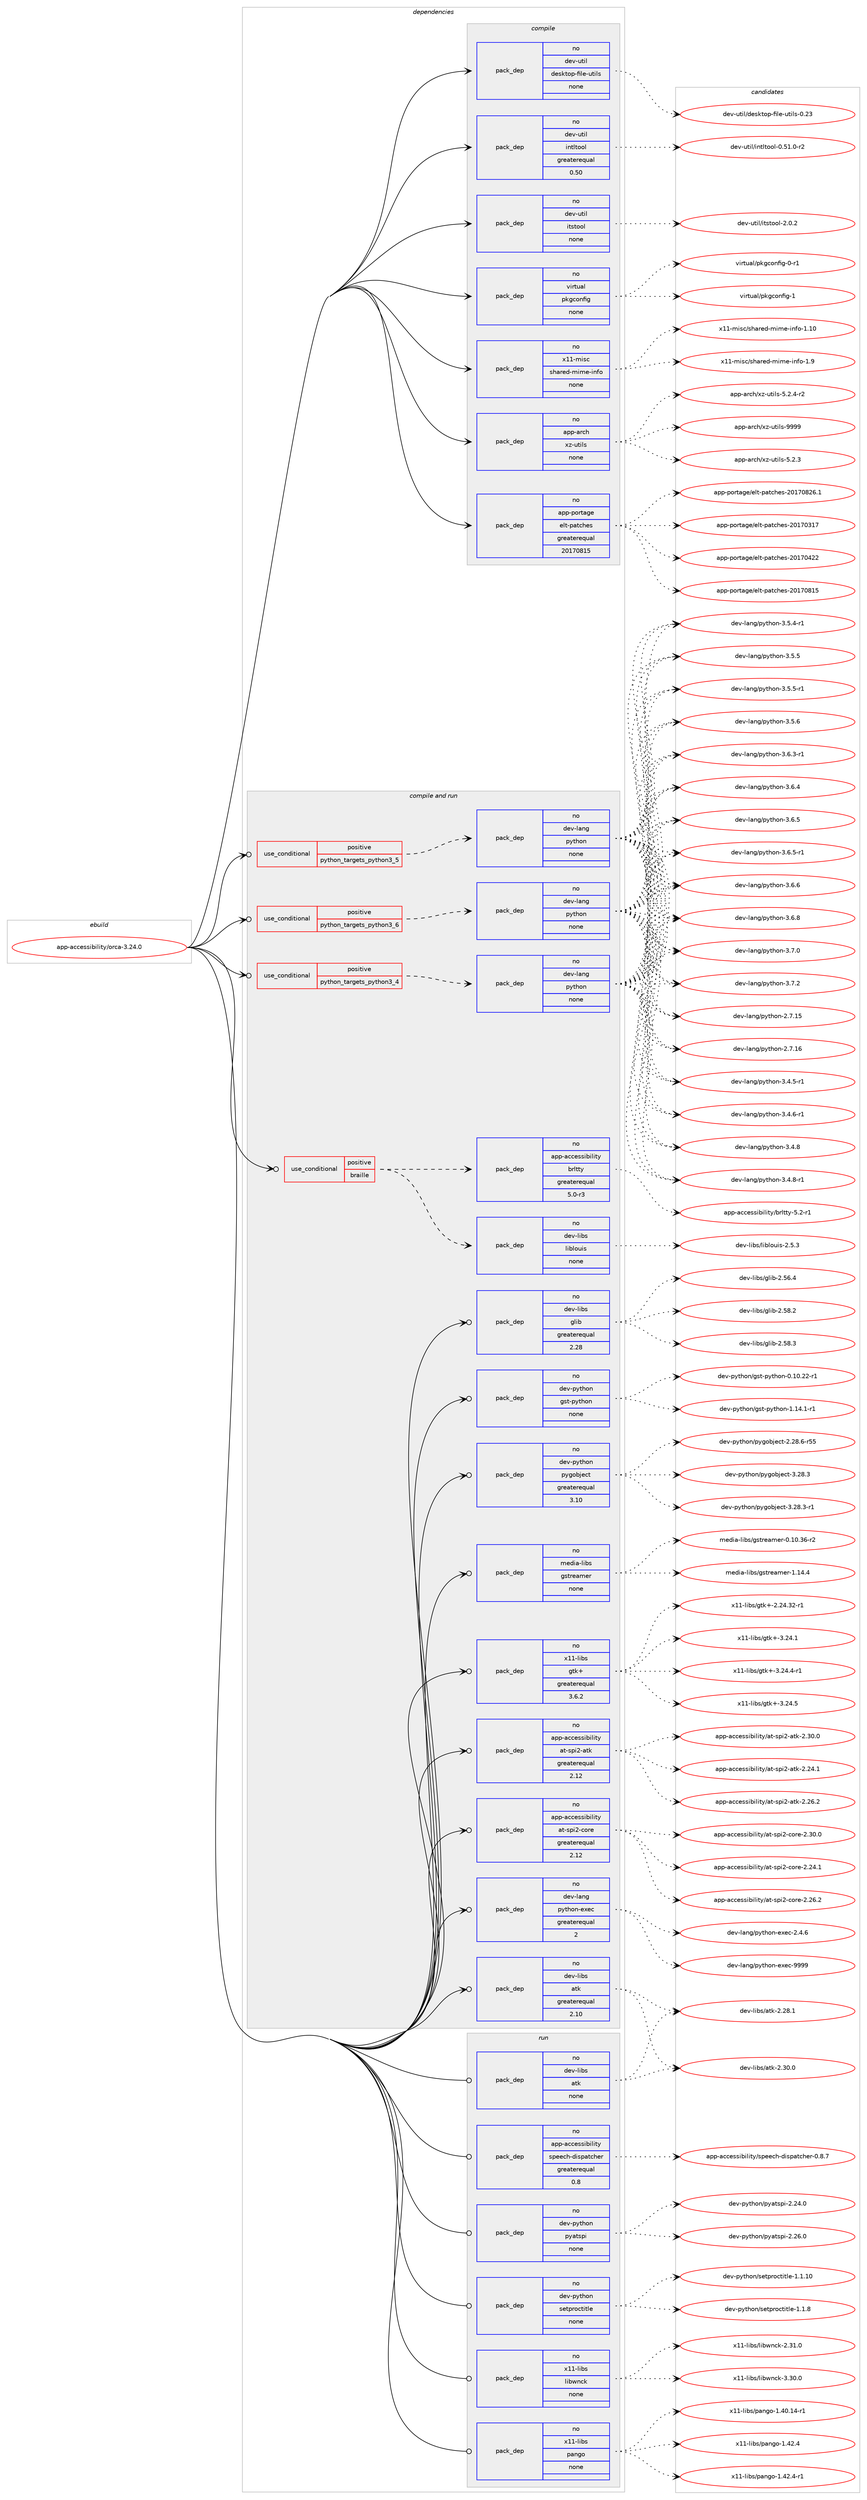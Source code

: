 digraph prolog {

# *************
# Graph options
# *************

newrank=true;
concentrate=true;
compound=true;
graph [rankdir=LR,fontname=Helvetica,fontsize=10,ranksep=1.5];#, ranksep=2.5, nodesep=0.2];
edge  [arrowhead=vee];
node  [fontname=Helvetica,fontsize=10];

# **********
# The ebuild
# **********

subgraph cluster_leftcol {
color=gray;
rank=same;
label=<<i>ebuild</i>>;
id [label="app-accessibility/orca-3.24.0", color=red, width=4, href="../app-accessibility/orca-3.24.0.svg"];
}

# ****************
# The dependencies
# ****************

subgraph cluster_midcol {
color=gray;
label=<<i>dependencies</i>>;
subgraph cluster_compile {
fillcolor="#eeeeee";
style=filled;
label=<<i>compile</i>>;
subgraph pack899166 {
dependency1263234 [label=<<TABLE BORDER="0" CELLBORDER="1" CELLSPACING="0" CELLPADDING="4" WIDTH="220"><TR><TD ROWSPAN="6" CELLPADDING="30">pack_dep</TD></TR><TR><TD WIDTH="110">no</TD></TR><TR><TD>app-arch</TD></TR><TR><TD>xz-utils</TD></TR><TR><TD>none</TD></TR><TR><TD></TD></TR></TABLE>>, shape=none, color=blue];
}
id:e -> dependency1263234:w [weight=20,style="solid",arrowhead="vee"];
subgraph pack899167 {
dependency1263235 [label=<<TABLE BORDER="0" CELLBORDER="1" CELLSPACING="0" CELLPADDING="4" WIDTH="220"><TR><TD ROWSPAN="6" CELLPADDING="30">pack_dep</TD></TR><TR><TD WIDTH="110">no</TD></TR><TR><TD>app-portage</TD></TR><TR><TD>elt-patches</TD></TR><TR><TD>greaterequal</TD></TR><TR><TD>20170815</TD></TR></TABLE>>, shape=none, color=blue];
}
id:e -> dependency1263235:w [weight=20,style="solid",arrowhead="vee"];
subgraph pack899168 {
dependency1263236 [label=<<TABLE BORDER="0" CELLBORDER="1" CELLSPACING="0" CELLPADDING="4" WIDTH="220"><TR><TD ROWSPAN="6" CELLPADDING="30">pack_dep</TD></TR><TR><TD WIDTH="110">no</TD></TR><TR><TD>dev-util</TD></TR><TR><TD>desktop-file-utils</TD></TR><TR><TD>none</TD></TR><TR><TD></TD></TR></TABLE>>, shape=none, color=blue];
}
id:e -> dependency1263236:w [weight=20,style="solid",arrowhead="vee"];
subgraph pack899169 {
dependency1263237 [label=<<TABLE BORDER="0" CELLBORDER="1" CELLSPACING="0" CELLPADDING="4" WIDTH="220"><TR><TD ROWSPAN="6" CELLPADDING="30">pack_dep</TD></TR><TR><TD WIDTH="110">no</TD></TR><TR><TD>dev-util</TD></TR><TR><TD>intltool</TD></TR><TR><TD>greaterequal</TD></TR><TR><TD>0.50</TD></TR></TABLE>>, shape=none, color=blue];
}
id:e -> dependency1263237:w [weight=20,style="solid",arrowhead="vee"];
subgraph pack899170 {
dependency1263238 [label=<<TABLE BORDER="0" CELLBORDER="1" CELLSPACING="0" CELLPADDING="4" WIDTH="220"><TR><TD ROWSPAN="6" CELLPADDING="30">pack_dep</TD></TR><TR><TD WIDTH="110">no</TD></TR><TR><TD>dev-util</TD></TR><TR><TD>itstool</TD></TR><TR><TD>none</TD></TR><TR><TD></TD></TR></TABLE>>, shape=none, color=blue];
}
id:e -> dependency1263238:w [weight=20,style="solid",arrowhead="vee"];
subgraph pack899171 {
dependency1263239 [label=<<TABLE BORDER="0" CELLBORDER="1" CELLSPACING="0" CELLPADDING="4" WIDTH="220"><TR><TD ROWSPAN="6" CELLPADDING="30">pack_dep</TD></TR><TR><TD WIDTH="110">no</TD></TR><TR><TD>virtual</TD></TR><TR><TD>pkgconfig</TD></TR><TR><TD>none</TD></TR><TR><TD></TD></TR></TABLE>>, shape=none, color=blue];
}
id:e -> dependency1263239:w [weight=20,style="solid",arrowhead="vee"];
subgraph pack899172 {
dependency1263240 [label=<<TABLE BORDER="0" CELLBORDER="1" CELLSPACING="0" CELLPADDING="4" WIDTH="220"><TR><TD ROWSPAN="6" CELLPADDING="30">pack_dep</TD></TR><TR><TD WIDTH="110">no</TD></TR><TR><TD>x11-misc</TD></TR><TR><TD>shared-mime-info</TD></TR><TR><TD>none</TD></TR><TR><TD></TD></TR></TABLE>>, shape=none, color=blue];
}
id:e -> dependency1263240:w [weight=20,style="solid",arrowhead="vee"];
}
subgraph cluster_compileandrun {
fillcolor="#eeeeee";
style=filled;
label=<<i>compile and run</i>>;
subgraph cond344505 {
dependency1263241 [label=<<TABLE BORDER="0" CELLBORDER="1" CELLSPACING="0" CELLPADDING="4"><TR><TD ROWSPAN="3" CELLPADDING="10">use_conditional</TD></TR><TR><TD>positive</TD></TR><TR><TD>braille</TD></TR></TABLE>>, shape=none, color=red];
subgraph pack899173 {
dependency1263242 [label=<<TABLE BORDER="0" CELLBORDER="1" CELLSPACING="0" CELLPADDING="4" WIDTH="220"><TR><TD ROWSPAN="6" CELLPADDING="30">pack_dep</TD></TR><TR><TD WIDTH="110">no</TD></TR><TR><TD>app-accessibility</TD></TR><TR><TD>brltty</TD></TR><TR><TD>greaterequal</TD></TR><TR><TD>5.0-r3</TD></TR></TABLE>>, shape=none, color=blue];
}
dependency1263241:e -> dependency1263242:w [weight=20,style="dashed",arrowhead="vee"];
subgraph pack899174 {
dependency1263243 [label=<<TABLE BORDER="0" CELLBORDER="1" CELLSPACING="0" CELLPADDING="4" WIDTH="220"><TR><TD ROWSPAN="6" CELLPADDING="30">pack_dep</TD></TR><TR><TD WIDTH="110">no</TD></TR><TR><TD>dev-libs</TD></TR><TR><TD>liblouis</TD></TR><TR><TD>none</TD></TR><TR><TD></TD></TR></TABLE>>, shape=none, color=blue];
}
dependency1263241:e -> dependency1263243:w [weight=20,style="dashed",arrowhead="vee"];
}
id:e -> dependency1263241:w [weight=20,style="solid",arrowhead="odotvee"];
subgraph cond344506 {
dependency1263244 [label=<<TABLE BORDER="0" CELLBORDER="1" CELLSPACING="0" CELLPADDING="4"><TR><TD ROWSPAN="3" CELLPADDING="10">use_conditional</TD></TR><TR><TD>positive</TD></TR><TR><TD>python_targets_python3_4</TD></TR></TABLE>>, shape=none, color=red];
subgraph pack899175 {
dependency1263245 [label=<<TABLE BORDER="0" CELLBORDER="1" CELLSPACING="0" CELLPADDING="4" WIDTH="220"><TR><TD ROWSPAN="6" CELLPADDING="30">pack_dep</TD></TR><TR><TD WIDTH="110">no</TD></TR><TR><TD>dev-lang</TD></TR><TR><TD>python</TD></TR><TR><TD>none</TD></TR><TR><TD></TD></TR></TABLE>>, shape=none, color=blue];
}
dependency1263244:e -> dependency1263245:w [weight=20,style="dashed",arrowhead="vee"];
}
id:e -> dependency1263244:w [weight=20,style="solid",arrowhead="odotvee"];
subgraph cond344507 {
dependency1263246 [label=<<TABLE BORDER="0" CELLBORDER="1" CELLSPACING="0" CELLPADDING="4"><TR><TD ROWSPAN="3" CELLPADDING="10">use_conditional</TD></TR><TR><TD>positive</TD></TR><TR><TD>python_targets_python3_5</TD></TR></TABLE>>, shape=none, color=red];
subgraph pack899176 {
dependency1263247 [label=<<TABLE BORDER="0" CELLBORDER="1" CELLSPACING="0" CELLPADDING="4" WIDTH="220"><TR><TD ROWSPAN="6" CELLPADDING="30">pack_dep</TD></TR><TR><TD WIDTH="110">no</TD></TR><TR><TD>dev-lang</TD></TR><TR><TD>python</TD></TR><TR><TD>none</TD></TR><TR><TD></TD></TR></TABLE>>, shape=none, color=blue];
}
dependency1263246:e -> dependency1263247:w [weight=20,style="dashed",arrowhead="vee"];
}
id:e -> dependency1263246:w [weight=20,style="solid",arrowhead="odotvee"];
subgraph cond344508 {
dependency1263248 [label=<<TABLE BORDER="0" CELLBORDER="1" CELLSPACING="0" CELLPADDING="4"><TR><TD ROWSPAN="3" CELLPADDING="10">use_conditional</TD></TR><TR><TD>positive</TD></TR><TR><TD>python_targets_python3_6</TD></TR></TABLE>>, shape=none, color=red];
subgraph pack899177 {
dependency1263249 [label=<<TABLE BORDER="0" CELLBORDER="1" CELLSPACING="0" CELLPADDING="4" WIDTH="220"><TR><TD ROWSPAN="6" CELLPADDING="30">pack_dep</TD></TR><TR><TD WIDTH="110">no</TD></TR><TR><TD>dev-lang</TD></TR><TR><TD>python</TD></TR><TR><TD>none</TD></TR><TR><TD></TD></TR></TABLE>>, shape=none, color=blue];
}
dependency1263248:e -> dependency1263249:w [weight=20,style="dashed",arrowhead="vee"];
}
id:e -> dependency1263248:w [weight=20,style="solid",arrowhead="odotvee"];
subgraph pack899178 {
dependency1263250 [label=<<TABLE BORDER="0" CELLBORDER="1" CELLSPACING="0" CELLPADDING="4" WIDTH="220"><TR><TD ROWSPAN="6" CELLPADDING="30">pack_dep</TD></TR><TR><TD WIDTH="110">no</TD></TR><TR><TD>app-accessibility</TD></TR><TR><TD>at-spi2-atk</TD></TR><TR><TD>greaterequal</TD></TR><TR><TD>2.12</TD></TR></TABLE>>, shape=none, color=blue];
}
id:e -> dependency1263250:w [weight=20,style="solid",arrowhead="odotvee"];
subgraph pack899179 {
dependency1263251 [label=<<TABLE BORDER="0" CELLBORDER="1" CELLSPACING="0" CELLPADDING="4" WIDTH="220"><TR><TD ROWSPAN="6" CELLPADDING="30">pack_dep</TD></TR><TR><TD WIDTH="110">no</TD></TR><TR><TD>app-accessibility</TD></TR><TR><TD>at-spi2-core</TD></TR><TR><TD>greaterequal</TD></TR><TR><TD>2.12</TD></TR></TABLE>>, shape=none, color=blue];
}
id:e -> dependency1263251:w [weight=20,style="solid",arrowhead="odotvee"];
subgraph pack899180 {
dependency1263252 [label=<<TABLE BORDER="0" CELLBORDER="1" CELLSPACING="0" CELLPADDING="4" WIDTH="220"><TR><TD ROWSPAN="6" CELLPADDING="30">pack_dep</TD></TR><TR><TD WIDTH="110">no</TD></TR><TR><TD>dev-lang</TD></TR><TR><TD>python-exec</TD></TR><TR><TD>greaterequal</TD></TR><TR><TD>2</TD></TR></TABLE>>, shape=none, color=blue];
}
id:e -> dependency1263252:w [weight=20,style="solid",arrowhead="odotvee"];
subgraph pack899181 {
dependency1263253 [label=<<TABLE BORDER="0" CELLBORDER="1" CELLSPACING="0" CELLPADDING="4" WIDTH="220"><TR><TD ROWSPAN="6" CELLPADDING="30">pack_dep</TD></TR><TR><TD WIDTH="110">no</TD></TR><TR><TD>dev-libs</TD></TR><TR><TD>atk</TD></TR><TR><TD>greaterequal</TD></TR><TR><TD>2.10</TD></TR></TABLE>>, shape=none, color=blue];
}
id:e -> dependency1263253:w [weight=20,style="solid",arrowhead="odotvee"];
subgraph pack899182 {
dependency1263254 [label=<<TABLE BORDER="0" CELLBORDER="1" CELLSPACING="0" CELLPADDING="4" WIDTH="220"><TR><TD ROWSPAN="6" CELLPADDING="30">pack_dep</TD></TR><TR><TD WIDTH="110">no</TD></TR><TR><TD>dev-libs</TD></TR><TR><TD>glib</TD></TR><TR><TD>greaterequal</TD></TR><TR><TD>2.28</TD></TR></TABLE>>, shape=none, color=blue];
}
id:e -> dependency1263254:w [weight=20,style="solid",arrowhead="odotvee"];
subgraph pack899183 {
dependency1263255 [label=<<TABLE BORDER="0" CELLBORDER="1" CELLSPACING="0" CELLPADDING="4" WIDTH="220"><TR><TD ROWSPAN="6" CELLPADDING="30">pack_dep</TD></TR><TR><TD WIDTH="110">no</TD></TR><TR><TD>dev-python</TD></TR><TR><TD>gst-python</TD></TR><TR><TD>none</TD></TR><TR><TD></TD></TR></TABLE>>, shape=none, color=blue];
}
id:e -> dependency1263255:w [weight=20,style="solid",arrowhead="odotvee"];
subgraph pack899184 {
dependency1263256 [label=<<TABLE BORDER="0" CELLBORDER="1" CELLSPACING="0" CELLPADDING="4" WIDTH="220"><TR><TD ROWSPAN="6" CELLPADDING="30">pack_dep</TD></TR><TR><TD WIDTH="110">no</TD></TR><TR><TD>dev-python</TD></TR><TR><TD>pygobject</TD></TR><TR><TD>greaterequal</TD></TR><TR><TD>3.10</TD></TR></TABLE>>, shape=none, color=blue];
}
id:e -> dependency1263256:w [weight=20,style="solid",arrowhead="odotvee"];
subgraph pack899185 {
dependency1263257 [label=<<TABLE BORDER="0" CELLBORDER="1" CELLSPACING="0" CELLPADDING="4" WIDTH="220"><TR><TD ROWSPAN="6" CELLPADDING="30">pack_dep</TD></TR><TR><TD WIDTH="110">no</TD></TR><TR><TD>media-libs</TD></TR><TR><TD>gstreamer</TD></TR><TR><TD>none</TD></TR><TR><TD></TD></TR></TABLE>>, shape=none, color=blue];
}
id:e -> dependency1263257:w [weight=20,style="solid",arrowhead="odotvee"];
subgraph pack899186 {
dependency1263258 [label=<<TABLE BORDER="0" CELLBORDER="1" CELLSPACING="0" CELLPADDING="4" WIDTH="220"><TR><TD ROWSPAN="6" CELLPADDING="30">pack_dep</TD></TR><TR><TD WIDTH="110">no</TD></TR><TR><TD>x11-libs</TD></TR><TR><TD>gtk+</TD></TR><TR><TD>greaterequal</TD></TR><TR><TD>3.6.2</TD></TR></TABLE>>, shape=none, color=blue];
}
id:e -> dependency1263258:w [weight=20,style="solid",arrowhead="odotvee"];
}
subgraph cluster_run {
fillcolor="#eeeeee";
style=filled;
label=<<i>run</i>>;
subgraph pack899187 {
dependency1263259 [label=<<TABLE BORDER="0" CELLBORDER="1" CELLSPACING="0" CELLPADDING="4" WIDTH="220"><TR><TD ROWSPAN="6" CELLPADDING="30">pack_dep</TD></TR><TR><TD WIDTH="110">no</TD></TR><TR><TD>app-accessibility</TD></TR><TR><TD>speech-dispatcher</TD></TR><TR><TD>greaterequal</TD></TR><TR><TD>0.8</TD></TR></TABLE>>, shape=none, color=blue];
}
id:e -> dependency1263259:w [weight=20,style="solid",arrowhead="odot"];
subgraph pack899188 {
dependency1263260 [label=<<TABLE BORDER="0" CELLBORDER="1" CELLSPACING="0" CELLPADDING="4" WIDTH="220"><TR><TD ROWSPAN="6" CELLPADDING="30">pack_dep</TD></TR><TR><TD WIDTH="110">no</TD></TR><TR><TD>dev-libs</TD></TR><TR><TD>atk</TD></TR><TR><TD>none</TD></TR><TR><TD></TD></TR></TABLE>>, shape=none, color=blue];
}
id:e -> dependency1263260:w [weight=20,style="solid",arrowhead="odot"];
subgraph pack899189 {
dependency1263261 [label=<<TABLE BORDER="0" CELLBORDER="1" CELLSPACING="0" CELLPADDING="4" WIDTH="220"><TR><TD ROWSPAN="6" CELLPADDING="30">pack_dep</TD></TR><TR><TD WIDTH="110">no</TD></TR><TR><TD>dev-python</TD></TR><TR><TD>pyatspi</TD></TR><TR><TD>none</TD></TR><TR><TD></TD></TR></TABLE>>, shape=none, color=blue];
}
id:e -> dependency1263261:w [weight=20,style="solid",arrowhead="odot"];
subgraph pack899190 {
dependency1263262 [label=<<TABLE BORDER="0" CELLBORDER="1" CELLSPACING="0" CELLPADDING="4" WIDTH="220"><TR><TD ROWSPAN="6" CELLPADDING="30">pack_dep</TD></TR><TR><TD WIDTH="110">no</TD></TR><TR><TD>dev-python</TD></TR><TR><TD>setproctitle</TD></TR><TR><TD>none</TD></TR><TR><TD></TD></TR></TABLE>>, shape=none, color=blue];
}
id:e -> dependency1263262:w [weight=20,style="solid",arrowhead="odot"];
subgraph pack899191 {
dependency1263263 [label=<<TABLE BORDER="0" CELLBORDER="1" CELLSPACING="0" CELLPADDING="4" WIDTH="220"><TR><TD ROWSPAN="6" CELLPADDING="30">pack_dep</TD></TR><TR><TD WIDTH="110">no</TD></TR><TR><TD>x11-libs</TD></TR><TR><TD>libwnck</TD></TR><TR><TD>none</TD></TR><TR><TD></TD></TR></TABLE>>, shape=none, color=blue];
}
id:e -> dependency1263263:w [weight=20,style="solid",arrowhead="odot"];
subgraph pack899192 {
dependency1263264 [label=<<TABLE BORDER="0" CELLBORDER="1" CELLSPACING="0" CELLPADDING="4" WIDTH="220"><TR><TD ROWSPAN="6" CELLPADDING="30">pack_dep</TD></TR><TR><TD WIDTH="110">no</TD></TR><TR><TD>x11-libs</TD></TR><TR><TD>pango</TD></TR><TR><TD>none</TD></TR><TR><TD></TD></TR></TABLE>>, shape=none, color=blue];
}
id:e -> dependency1263264:w [weight=20,style="solid",arrowhead="odot"];
}
}

# **************
# The candidates
# **************

subgraph cluster_choices {
rank=same;
color=gray;
label=<<i>candidates</i>>;

subgraph choice899166 {
color=black;
nodesep=1;
choice971121124597114991044712012245117116105108115455346504651 [label="app-arch/xz-utils-5.2.3", color=red, width=4,href="../app-arch/xz-utils-5.2.3.svg"];
choice9711211245971149910447120122451171161051081154553465046524511450 [label="app-arch/xz-utils-5.2.4-r2", color=red, width=4,href="../app-arch/xz-utils-5.2.4-r2.svg"];
choice9711211245971149910447120122451171161051081154557575757 [label="app-arch/xz-utils-9999", color=red, width=4,href="../app-arch/xz-utils-9999.svg"];
dependency1263234:e -> choice971121124597114991044712012245117116105108115455346504651:w [style=dotted,weight="100"];
dependency1263234:e -> choice9711211245971149910447120122451171161051081154553465046524511450:w [style=dotted,weight="100"];
dependency1263234:e -> choice9711211245971149910447120122451171161051081154557575757:w [style=dotted,weight="100"];
}
subgraph choice899167 {
color=black;
nodesep=1;
choice97112112451121111141169710310147101108116451129711699104101115455048495548514955 [label="app-portage/elt-patches-20170317", color=red, width=4,href="../app-portage/elt-patches-20170317.svg"];
choice97112112451121111141169710310147101108116451129711699104101115455048495548525050 [label="app-portage/elt-patches-20170422", color=red, width=4,href="../app-portage/elt-patches-20170422.svg"];
choice97112112451121111141169710310147101108116451129711699104101115455048495548564953 [label="app-portage/elt-patches-20170815", color=red, width=4,href="../app-portage/elt-patches-20170815.svg"];
choice971121124511211111411697103101471011081164511297116991041011154550484955485650544649 [label="app-portage/elt-patches-20170826.1", color=red, width=4,href="../app-portage/elt-patches-20170826.1.svg"];
dependency1263235:e -> choice97112112451121111141169710310147101108116451129711699104101115455048495548514955:w [style=dotted,weight="100"];
dependency1263235:e -> choice97112112451121111141169710310147101108116451129711699104101115455048495548525050:w [style=dotted,weight="100"];
dependency1263235:e -> choice97112112451121111141169710310147101108116451129711699104101115455048495548564953:w [style=dotted,weight="100"];
dependency1263235:e -> choice971121124511211111411697103101471011081164511297116991041011154550484955485650544649:w [style=dotted,weight="100"];
}
subgraph choice899168 {
color=black;
nodesep=1;
choice100101118451171161051084710010111510711611111245102105108101451171161051081154548465051 [label="dev-util/desktop-file-utils-0.23", color=red, width=4,href="../dev-util/desktop-file-utils-0.23.svg"];
dependency1263236:e -> choice100101118451171161051084710010111510711611111245102105108101451171161051081154548465051:w [style=dotted,weight="100"];
}
subgraph choice899169 {
color=black;
nodesep=1;
choice1001011184511711610510847105110116108116111111108454846534946484511450 [label="dev-util/intltool-0.51.0-r2", color=red, width=4,href="../dev-util/intltool-0.51.0-r2.svg"];
dependency1263237:e -> choice1001011184511711610510847105110116108116111111108454846534946484511450:w [style=dotted,weight="100"];
}
subgraph choice899170 {
color=black;
nodesep=1;
choice1001011184511711610510847105116115116111111108455046484650 [label="dev-util/itstool-2.0.2", color=red, width=4,href="../dev-util/itstool-2.0.2.svg"];
dependency1263238:e -> choice1001011184511711610510847105116115116111111108455046484650:w [style=dotted,weight="100"];
}
subgraph choice899171 {
color=black;
nodesep=1;
choice11810511411611797108471121071039911111010210510345484511449 [label="virtual/pkgconfig-0-r1", color=red, width=4,href="../virtual/pkgconfig-0-r1.svg"];
choice1181051141161179710847112107103991111101021051034549 [label="virtual/pkgconfig-1", color=red, width=4,href="../virtual/pkgconfig-1.svg"];
dependency1263239:e -> choice11810511411611797108471121071039911111010210510345484511449:w [style=dotted,weight="100"];
dependency1263239:e -> choice1181051141161179710847112107103991111101021051034549:w [style=dotted,weight="100"];
}
subgraph choice899172 {
color=black;
nodesep=1;
choice12049494510910511599471151049711410110045109105109101451051101021114549464948 [label="x11-misc/shared-mime-info-1.10", color=red, width=4,href="../x11-misc/shared-mime-info-1.10.svg"];
choice120494945109105115994711510497114101100451091051091014510511010211145494657 [label="x11-misc/shared-mime-info-1.9", color=red, width=4,href="../x11-misc/shared-mime-info-1.9.svg"];
dependency1263240:e -> choice12049494510910511599471151049711410110045109105109101451051101021114549464948:w [style=dotted,weight="100"];
dependency1263240:e -> choice120494945109105115994711510497114101100451091051091014510511010211145494657:w [style=dotted,weight="100"];
}
subgraph choice899173 {
color=black;
nodesep=1;
choice9711211245979999101115115105981051081051161214798114108116116121455346504511449 [label="app-accessibility/brltty-5.2-r1", color=red, width=4,href="../app-accessibility/brltty-5.2-r1.svg"];
dependency1263242:e -> choice9711211245979999101115115105981051081051161214798114108116116121455346504511449:w [style=dotted,weight="100"];
}
subgraph choice899174 {
color=black;
nodesep=1;
choice10010111845108105981154710810598108111117105115455046534651 [label="dev-libs/liblouis-2.5.3", color=red, width=4,href="../dev-libs/liblouis-2.5.3.svg"];
dependency1263243:e -> choice10010111845108105981154710810598108111117105115455046534651:w [style=dotted,weight="100"];
}
subgraph choice899175 {
color=black;
nodesep=1;
choice10010111845108971101034711212111610411111045504655464953 [label="dev-lang/python-2.7.15", color=red, width=4,href="../dev-lang/python-2.7.15.svg"];
choice10010111845108971101034711212111610411111045504655464954 [label="dev-lang/python-2.7.16", color=red, width=4,href="../dev-lang/python-2.7.16.svg"];
choice1001011184510897110103471121211161041111104551465246534511449 [label="dev-lang/python-3.4.5-r1", color=red, width=4,href="../dev-lang/python-3.4.5-r1.svg"];
choice1001011184510897110103471121211161041111104551465246544511449 [label="dev-lang/python-3.4.6-r1", color=red, width=4,href="../dev-lang/python-3.4.6-r1.svg"];
choice100101118451089711010347112121116104111110455146524656 [label="dev-lang/python-3.4.8", color=red, width=4,href="../dev-lang/python-3.4.8.svg"];
choice1001011184510897110103471121211161041111104551465246564511449 [label="dev-lang/python-3.4.8-r1", color=red, width=4,href="../dev-lang/python-3.4.8-r1.svg"];
choice1001011184510897110103471121211161041111104551465346524511449 [label="dev-lang/python-3.5.4-r1", color=red, width=4,href="../dev-lang/python-3.5.4-r1.svg"];
choice100101118451089711010347112121116104111110455146534653 [label="dev-lang/python-3.5.5", color=red, width=4,href="../dev-lang/python-3.5.5.svg"];
choice1001011184510897110103471121211161041111104551465346534511449 [label="dev-lang/python-3.5.5-r1", color=red, width=4,href="../dev-lang/python-3.5.5-r1.svg"];
choice100101118451089711010347112121116104111110455146534654 [label="dev-lang/python-3.5.6", color=red, width=4,href="../dev-lang/python-3.5.6.svg"];
choice1001011184510897110103471121211161041111104551465446514511449 [label="dev-lang/python-3.6.3-r1", color=red, width=4,href="../dev-lang/python-3.6.3-r1.svg"];
choice100101118451089711010347112121116104111110455146544652 [label="dev-lang/python-3.6.4", color=red, width=4,href="../dev-lang/python-3.6.4.svg"];
choice100101118451089711010347112121116104111110455146544653 [label="dev-lang/python-3.6.5", color=red, width=4,href="../dev-lang/python-3.6.5.svg"];
choice1001011184510897110103471121211161041111104551465446534511449 [label="dev-lang/python-3.6.5-r1", color=red, width=4,href="../dev-lang/python-3.6.5-r1.svg"];
choice100101118451089711010347112121116104111110455146544654 [label="dev-lang/python-3.6.6", color=red, width=4,href="../dev-lang/python-3.6.6.svg"];
choice100101118451089711010347112121116104111110455146544656 [label="dev-lang/python-3.6.8", color=red, width=4,href="../dev-lang/python-3.6.8.svg"];
choice100101118451089711010347112121116104111110455146554648 [label="dev-lang/python-3.7.0", color=red, width=4,href="../dev-lang/python-3.7.0.svg"];
choice100101118451089711010347112121116104111110455146554650 [label="dev-lang/python-3.7.2", color=red, width=4,href="../dev-lang/python-3.7.2.svg"];
dependency1263245:e -> choice10010111845108971101034711212111610411111045504655464953:w [style=dotted,weight="100"];
dependency1263245:e -> choice10010111845108971101034711212111610411111045504655464954:w [style=dotted,weight="100"];
dependency1263245:e -> choice1001011184510897110103471121211161041111104551465246534511449:w [style=dotted,weight="100"];
dependency1263245:e -> choice1001011184510897110103471121211161041111104551465246544511449:w [style=dotted,weight="100"];
dependency1263245:e -> choice100101118451089711010347112121116104111110455146524656:w [style=dotted,weight="100"];
dependency1263245:e -> choice1001011184510897110103471121211161041111104551465246564511449:w [style=dotted,weight="100"];
dependency1263245:e -> choice1001011184510897110103471121211161041111104551465346524511449:w [style=dotted,weight="100"];
dependency1263245:e -> choice100101118451089711010347112121116104111110455146534653:w [style=dotted,weight="100"];
dependency1263245:e -> choice1001011184510897110103471121211161041111104551465346534511449:w [style=dotted,weight="100"];
dependency1263245:e -> choice100101118451089711010347112121116104111110455146534654:w [style=dotted,weight="100"];
dependency1263245:e -> choice1001011184510897110103471121211161041111104551465446514511449:w [style=dotted,weight="100"];
dependency1263245:e -> choice100101118451089711010347112121116104111110455146544652:w [style=dotted,weight="100"];
dependency1263245:e -> choice100101118451089711010347112121116104111110455146544653:w [style=dotted,weight="100"];
dependency1263245:e -> choice1001011184510897110103471121211161041111104551465446534511449:w [style=dotted,weight="100"];
dependency1263245:e -> choice100101118451089711010347112121116104111110455146544654:w [style=dotted,weight="100"];
dependency1263245:e -> choice100101118451089711010347112121116104111110455146544656:w [style=dotted,weight="100"];
dependency1263245:e -> choice100101118451089711010347112121116104111110455146554648:w [style=dotted,weight="100"];
dependency1263245:e -> choice100101118451089711010347112121116104111110455146554650:w [style=dotted,weight="100"];
}
subgraph choice899176 {
color=black;
nodesep=1;
choice10010111845108971101034711212111610411111045504655464953 [label="dev-lang/python-2.7.15", color=red, width=4,href="../dev-lang/python-2.7.15.svg"];
choice10010111845108971101034711212111610411111045504655464954 [label="dev-lang/python-2.7.16", color=red, width=4,href="../dev-lang/python-2.7.16.svg"];
choice1001011184510897110103471121211161041111104551465246534511449 [label="dev-lang/python-3.4.5-r1", color=red, width=4,href="../dev-lang/python-3.4.5-r1.svg"];
choice1001011184510897110103471121211161041111104551465246544511449 [label="dev-lang/python-3.4.6-r1", color=red, width=4,href="../dev-lang/python-3.4.6-r1.svg"];
choice100101118451089711010347112121116104111110455146524656 [label="dev-lang/python-3.4.8", color=red, width=4,href="../dev-lang/python-3.4.8.svg"];
choice1001011184510897110103471121211161041111104551465246564511449 [label="dev-lang/python-3.4.8-r1", color=red, width=4,href="../dev-lang/python-3.4.8-r1.svg"];
choice1001011184510897110103471121211161041111104551465346524511449 [label="dev-lang/python-3.5.4-r1", color=red, width=4,href="../dev-lang/python-3.5.4-r1.svg"];
choice100101118451089711010347112121116104111110455146534653 [label="dev-lang/python-3.5.5", color=red, width=4,href="../dev-lang/python-3.5.5.svg"];
choice1001011184510897110103471121211161041111104551465346534511449 [label="dev-lang/python-3.5.5-r1", color=red, width=4,href="../dev-lang/python-3.5.5-r1.svg"];
choice100101118451089711010347112121116104111110455146534654 [label="dev-lang/python-3.5.6", color=red, width=4,href="../dev-lang/python-3.5.6.svg"];
choice1001011184510897110103471121211161041111104551465446514511449 [label="dev-lang/python-3.6.3-r1", color=red, width=4,href="../dev-lang/python-3.6.3-r1.svg"];
choice100101118451089711010347112121116104111110455146544652 [label="dev-lang/python-3.6.4", color=red, width=4,href="../dev-lang/python-3.6.4.svg"];
choice100101118451089711010347112121116104111110455146544653 [label="dev-lang/python-3.6.5", color=red, width=4,href="../dev-lang/python-3.6.5.svg"];
choice1001011184510897110103471121211161041111104551465446534511449 [label="dev-lang/python-3.6.5-r1", color=red, width=4,href="../dev-lang/python-3.6.5-r1.svg"];
choice100101118451089711010347112121116104111110455146544654 [label="dev-lang/python-3.6.6", color=red, width=4,href="../dev-lang/python-3.6.6.svg"];
choice100101118451089711010347112121116104111110455146544656 [label="dev-lang/python-3.6.8", color=red, width=4,href="../dev-lang/python-3.6.8.svg"];
choice100101118451089711010347112121116104111110455146554648 [label="dev-lang/python-3.7.0", color=red, width=4,href="../dev-lang/python-3.7.0.svg"];
choice100101118451089711010347112121116104111110455146554650 [label="dev-lang/python-3.7.2", color=red, width=4,href="../dev-lang/python-3.7.2.svg"];
dependency1263247:e -> choice10010111845108971101034711212111610411111045504655464953:w [style=dotted,weight="100"];
dependency1263247:e -> choice10010111845108971101034711212111610411111045504655464954:w [style=dotted,weight="100"];
dependency1263247:e -> choice1001011184510897110103471121211161041111104551465246534511449:w [style=dotted,weight="100"];
dependency1263247:e -> choice1001011184510897110103471121211161041111104551465246544511449:w [style=dotted,weight="100"];
dependency1263247:e -> choice100101118451089711010347112121116104111110455146524656:w [style=dotted,weight="100"];
dependency1263247:e -> choice1001011184510897110103471121211161041111104551465246564511449:w [style=dotted,weight="100"];
dependency1263247:e -> choice1001011184510897110103471121211161041111104551465346524511449:w [style=dotted,weight="100"];
dependency1263247:e -> choice100101118451089711010347112121116104111110455146534653:w [style=dotted,weight="100"];
dependency1263247:e -> choice1001011184510897110103471121211161041111104551465346534511449:w [style=dotted,weight="100"];
dependency1263247:e -> choice100101118451089711010347112121116104111110455146534654:w [style=dotted,weight="100"];
dependency1263247:e -> choice1001011184510897110103471121211161041111104551465446514511449:w [style=dotted,weight="100"];
dependency1263247:e -> choice100101118451089711010347112121116104111110455146544652:w [style=dotted,weight="100"];
dependency1263247:e -> choice100101118451089711010347112121116104111110455146544653:w [style=dotted,weight="100"];
dependency1263247:e -> choice1001011184510897110103471121211161041111104551465446534511449:w [style=dotted,weight="100"];
dependency1263247:e -> choice100101118451089711010347112121116104111110455146544654:w [style=dotted,weight="100"];
dependency1263247:e -> choice100101118451089711010347112121116104111110455146544656:w [style=dotted,weight="100"];
dependency1263247:e -> choice100101118451089711010347112121116104111110455146554648:w [style=dotted,weight="100"];
dependency1263247:e -> choice100101118451089711010347112121116104111110455146554650:w [style=dotted,weight="100"];
}
subgraph choice899177 {
color=black;
nodesep=1;
choice10010111845108971101034711212111610411111045504655464953 [label="dev-lang/python-2.7.15", color=red, width=4,href="../dev-lang/python-2.7.15.svg"];
choice10010111845108971101034711212111610411111045504655464954 [label="dev-lang/python-2.7.16", color=red, width=4,href="../dev-lang/python-2.7.16.svg"];
choice1001011184510897110103471121211161041111104551465246534511449 [label="dev-lang/python-3.4.5-r1", color=red, width=4,href="../dev-lang/python-3.4.5-r1.svg"];
choice1001011184510897110103471121211161041111104551465246544511449 [label="dev-lang/python-3.4.6-r1", color=red, width=4,href="../dev-lang/python-3.4.6-r1.svg"];
choice100101118451089711010347112121116104111110455146524656 [label="dev-lang/python-3.4.8", color=red, width=4,href="../dev-lang/python-3.4.8.svg"];
choice1001011184510897110103471121211161041111104551465246564511449 [label="dev-lang/python-3.4.8-r1", color=red, width=4,href="../dev-lang/python-3.4.8-r1.svg"];
choice1001011184510897110103471121211161041111104551465346524511449 [label="dev-lang/python-3.5.4-r1", color=red, width=4,href="../dev-lang/python-3.5.4-r1.svg"];
choice100101118451089711010347112121116104111110455146534653 [label="dev-lang/python-3.5.5", color=red, width=4,href="../dev-lang/python-3.5.5.svg"];
choice1001011184510897110103471121211161041111104551465346534511449 [label="dev-lang/python-3.5.5-r1", color=red, width=4,href="../dev-lang/python-3.5.5-r1.svg"];
choice100101118451089711010347112121116104111110455146534654 [label="dev-lang/python-3.5.6", color=red, width=4,href="../dev-lang/python-3.5.6.svg"];
choice1001011184510897110103471121211161041111104551465446514511449 [label="dev-lang/python-3.6.3-r1", color=red, width=4,href="../dev-lang/python-3.6.3-r1.svg"];
choice100101118451089711010347112121116104111110455146544652 [label="dev-lang/python-3.6.4", color=red, width=4,href="../dev-lang/python-3.6.4.svg"];
choice100101118451089711010347112121116104111110455146544653 [label="dev-lang/python-3.6.5", color=red, width=4,href="../dev-lang/python-3.6.5.svg"];
choice1001011184510897110103471121211161041111104551465446534511449 [label="dev-lang/python-3.6.5-r1", color=red, width=4,href="../dev-lang/python-3.6.5-r1.svg"];
choice100101118451089711010347112121116104111110455146544654 [label="dev-lang/python-3.6.6", color=red, width=4,href="../dev-lang/python-3.6.6.svg"];
choice100101118451089711010347112121116104111110455146544656 [label="dev-lang/python-3.6.8", color=red, width=4,href="../dev-lang/python-3.6.8.svg"];
choice100101118451089711010347112121116104111110455146554648 [label="dev-lang/python-3.7.0", color=red, width=4,href="../dev-lang/python-3.7.0.svg"];
choice100101118451089711010347112121116104111110455146554650 [label="dev-lang/python-3.7.2", color=red, width=4,href="../dev-lang/python-3.7.2.svg"];
dependency1263249:e -> choice10010111845108971101034711212111610411111045504655464953:w [style=dotted,weight="100"];
dependency1263249:e -> choice10010111845108971101034711212111610411111045504655464954:w [style=dotted,weight="100"];
dependency1263249:e -> choice1001011184510897110103471121211161041111104551465246534511449:w [style=dotted,weight="100"];
dependency1263249:e -> choice1001011184510897110103471121211161041111104551465246544511449:w [style=dotted,weight="100"];
dependency1263249:e -> choice100101118451089711010347112121116104111110455146524656:w [style=dotted,weight="100"];
dependency1263249:e -> choice1001011184510897110103471121211161041111104551465246564511449:w [style=dotted,weight="100"];
dependency1263249:e -> choice1001011184510897110103471121211161041111104551465346524511449:w [style=dotted,weight="100"];
dependency1263249:e -> choice100101118451089711010347112121116104111110455146534653:w [style=dotted,weight="100"];
dependency1263249:e -> choice1001011184510897110103471121211161041111104551465346534511449:w [style=dotted,weight="100"];
dependency1263249:e -> choice100101118451089711010347112121116104111110455146534654:w [style=dotted,weight="100"];
dependency1263249:e -> choice1001011184510897110103471121211161041111104551465446514511449:w [style=dotted,weight="100"];
dependency1263249:e -> choice100101118451089711010347112121116104111110455146544652:w [style=dotted,weight="100"];
dependency1263249:e -> choice100101118451089711010347112121116104111110455146544653:w [style=dotted,weight="100"];
dependency1263249:e -> choice1001011184510897110103471121211161041111104551465446534511449:w [style=dotted,weight="100"];
dependency1263249:e -> choice100101118451089711010347112121116104111110455146544654:w [style=dotted,weight="100"];
dependency1263249:e -> choice100101118451089711010347112121116104111110455146544656:w [style=dotted,weight="100"];
dependency1263249:e -> choice100101118451089711010347112121116104111110455146554648:w [style=dotted,weight="100"];
dependency1263249:e -> choice100101118451089711010347112121116104111110455146554650:w [style=dotted,weight="100"];
}
subgraph choice899178 {
color=black;
nodesep=1;
choice97112112459799991011151151059810510810511612147971164511511210550459711610745504650524649 [label="app-accessibility/at-spi2-atk-2.24.1", color=red, width=4,href="../app-accessibility/at-spi2-atk-2.24.1.svg"];
choice97112112459799991011151151059810510810511612147971164511511210550459711610745504650544650 [label="app-accessibility/at-spi2-atk-2.26.2", color=red, width=4,href="../app-accessibility/at-spi2-atk-2.26.2.svg"];
choice97112112459799991011151151059810510810511612147971164511511210550459711610745504651484648 [label="app-accessibility/at-spi2-atk-2.30.0", color=red, width=4,href="../app-accessibility/at-spi2-atk-2.30.0.svg"];
dependency1263250:e -> choice97112112459799991011151151059810510810511612147971164511511210550459711610745504650524649:w [style=dotted,weight="100"];
dependency1263250:e -> choice97112112459799991011151151059810510810511612147971164511511210550459711610745504650544650:w [style=dotted,weight="100"];
dependency1263250:e -> choice97112112459799991011151151059810510810511612147971164511511210550459711610745504651484648:w [style=dotted,weight="100"];
}
subgraph choice899179 {
color=black;
nodesep=1;
choice97112112459799991011151151059810510810511612147971164511511210550459911111410145504650524649 [label="app-accessibility/at-spi2-core-2.24.1", color=red, width=4,href="../app-accessibility/at-spi2-core-2.24.1.svg"];
choice97112112459799991011151151059810510810511612147971164511511210550459911111410145504650544650 [label="app-accessibility/at-spi2-core-2.26.2", color=red, width=4,href="../app-accessibility/at-spi2-core-2.26.2.svg"];
choice97112112459799991011151151059810510810511612147971164511511210550459911111410145504651484648 [label="app-accessibility/at-spi2-core-2.30.0", color=red, width=4,href="../app-accessibility/at-spi2-core-2.30.0.svg"];
dependency1263251:e -> choice97112112459799991011151151059810510810511612147971164511511210550459911111410145504650524649:w [style=dotted,weight="100"];
dependency1263251:e -> choice97112112459799991011151151059810510810511612147971164511511210550459911111410145504650544650:w [style=dotted,weight="100"];
dependency1263251:e -> choice97112112459799991011151151059810510810511612147971164511511210550459911111410145504651484648:w [style=dotted,weight="100"];
}
subgraph choice899180 {
color=black;
nodesep=1;
choice1001011184510897110103471121211161041111104510112010199455046524654 [label="dev-lang/python-exec-2.4.6", color=red, width=4,href="../dev-lang/python-exec-2.4.6.svg"];
choice10010111845108971101034711212111610411111045101120101994557575757 [label="dev-lang/python-exec-9999", color=red, width=4,href="../dev-lang/python-exec-9999.svg"];
dependency1263252:e -> choice1001011184510897110103471121211161041111104510112010199455046524654:w [style=dotted,weight="100"];
dependency1263252:e -> choice10010111845108971101034711212111610411111045101120101994557575757:w [style=dotted,weight="100"];
}
subgraph choice899181 {
color=black;
nodesep=1;
choice1001011184510810598115479711610745504650564649 [label="dev-libs/atk-2.28.1", color=red, width=4,href="../dev-libs/atk-2.28.1.svg"];
choice1001011184510810598115479711610745504651484648 [label="dev-libs/atk-2.30.0", color=red, width=4,href="../dev-libs/atk-2.30.0.svg"];
dependency1263253:e -> choice1001011184510810598115479711610745504650564649:w [style=dotted,weight="100"];
dependency1263253:e -> choice1001011184510810598115479711610745504651484648:w [style=dotted,weight="100"];
}
subgraph choice899182 {
color=black;
nodesep=1;
choice1001011184510810598115471031081059845504653544652 [label="dev-libs/glib-2.56.4", color=red, width=4,href="../dev-libs/glib-2.56.4.svg"];
choice1001011184510810598115471031081059845504653564650 [label="dev-libs/glib-2.58.2", color=red, width=4,href="../dev-libs/glib-2.58.2.svg"];
choice1001011184510810598115471031081059845504653564651 [label="dev-libs/glib-2.58.3", color=red, width=4,href="../dev-libs/glib-2.58.3.svg"];
dependency1263254:e -> choice1001011184510810598115471031081059845504653544652:w [style=dotted,weight="100"];
dependency1263254:e -> choice1001011184510810598115471031081059845504653564650:w [style=dotted,weight="100"];
dependency1263254:e -> choice1001011184510810598115471031081059845504653564651:w [style=dotted,weight="100"];
}
subgraph choice899183 {
color=black;
nodesep=1;
choice10010111845112121116104111110471031151164511212111610411111045484649484650504511449 [label="dev-python/gst-python-0.10.22-r1", color=red, width=4,href="../dev-python/gst-python-0.10.22-r1.svg"];
choice100101118451121211161041111104710311511645112121116104111110454946495246494511449 [label="dev-python/gst-python-1.14.1-r1", color=red, width=4,href="../dev-python/gst-python-1.14.1-r1.svg"];
dependency1263255:e -> choice10010111845112121116104111110471031151164511212111610411111045484649484650504511449:w [style=dotted,weight="100"];
dependency1263255:e -> choice100101118451121211161041111104710311511645112121116104111110454946495246494511449:w [style=dotted,weight="100"];
}
subgraph choice899184 {
color=black;
nodesep=1;
choice1001011184511212111610411111047112121103111981061019911645504650564654451145353 [label="dev-python/pygobject-2.28.6-r55", color=red, width=4,href="../dev-python/pygobject-2.28.6-r55.svg"];
choice1001011184511212111610411111047112121103111981061019911645514650564651 [label="dev-python/pygobject-3.28.3", color=red, width=4,href="../dev-python/pygobject-3.28.3.svg"];
choice10010111845112121116104111110471121211031119810610199116455146505646514511449 [label="dev-python/pygobject-3.28.3-r1", color=red, width=4,href="../dev-python/pygobject-3.28.3-r1.svg"];
dependency1263256:e -> choice1001011184511212111610411111047112121103111981061019911645504650564654451145353:w [style=dotted,weight="100"];
dependency1263256:e -> choice1001011184511212111610411111047112121103111981061019911645514650564651:w [style=dotted,weight="100"];
dependency1263256:e -> choice10010111845112121116104111110471121211031119810610199116455146505646514511449:w [style=dotted,weight="100"];
}
subgraph choice899185 {
color=black;
nodesep=1;
choice109101100105974510810598115471031151161141019710910111445484649484651544511450 [label="media-libs/gstreamer-0.10.36-r2", color=red, width=4,href="../media-libs/gstreamer-0.10.36-r2.svg"];
choice109101100105974510810598115471031151161141019710910111445494649524652 [label="media-libs/gstreamer-1.14.4", color=red, width=4,href="../media-libs/gstreamer-1.14.4.svg"];
dependency1263257:e -> choice109101100105974510810598115471031151161141019710910111445484649484651544511450:w [style=dotted,weight="100"];
dependency1263257:e -> choice109101100105974510810598115471031151161141019710910111445494649524652:w [style=dotted,weight="100"];
}
subgraph choice899186 {
color=black;
nodesep=1;
choice12049494510810598115471031161074345504650524651504511449 [label="x11-libs/gtk+-2.24.32-r1", color=red, width=4,href="../x11-libs/gtk+-2.24.32-r1.svg"];
choice12049494510810598115471031161074345514650524649 [label="x11-libs/gtk+-3.24.1", color=red, width=4,href="../x11-libs/gtk+-3.24.1.svg"];
choice120494945108105981154710311610743455146505246524511449 [label="x11-libs/gtk+-3.24.4-r1", color=red, width=4,href="../x11-libs/gtk+-3.24.4-r1.svg"];
choice12049494510810598115471031161074345514650524653 [label="x11-libs/gtk+-3.24.5", color=red, width=4,href="../x11-libs/gtk+-3.24.5.svg"];
dependency1263258:e -> choice12049494510810598115471031161074345504650524651504511449:w [style=dotted,weight="100"];
dependency1263258:e -> choice12049494510810598115471031161074345514650524649:w [style=dotted,weight="100"];
dependency1263258:e -> choice120494945108105981154710311610743455146505246524511449:w [style=dotted,weight="100"];
dependency1263258:e -> choice12049494510810598115471031161074345514650524653:w [style=dotted,weight="100"];
}
subgraph choice899187 {
color=black;
nodesep=1;
choice9711211245979999101115115105981051081051161214711511210110199104451001051151129711699104101114454846564655 [label="app-accessibility/speech-dispatcher-0.8.7", color=red, width=4,href="../app-accessibility/speech-dispatcher-0.8.7.svg"];
dependency1263259:e -> choice9711211245979999101115115105981051081051161214711511210110199104451001051151129711699104101114454846564655:w [style=dotted,weight="100"];
}
subgraph choice899188 {
color=black;
nodesep=1;
choice1001011184510810598115479711610745504650564649 [label="dev-libs/atk-2.28.1", color=red, width=4,href="../dev-libs/atk-2.28.1.svg"];
choice1001011184510810598115479711610745504651484648 [label="dev-libs/atk-2.30.0", color=red, width=4,href="../dev-libs/atk-2.30.0.svg"];
dependency1263260:e -> choice1001011184510810598115479711610745504650564649:w [style=dotted,weight="100"];
dependency1263260:e -> choice1001011184510810598115479711610745504651484648:w [style=dotted,weight="100"];
}
subgraph choice899189 {
color=black;
nodesep=1;
choice10010111845112121116104111110471121219711611511210545504650524648 [label="dev-python/pyatspi-2.24.0", color=red, width=4,href="../dev-python/pyatspi-2.24.0.svg"];
choice10010111845112121116104111110471121219711611511210545504650544648 [label="dev-python/pyatspi-2.26.0", color=red, width=4,href="../dev-python/pyatspi-2.26.0.svg"];
dependency1263261:e -> choice10010111845112121116104111110471121219711611511210545504650524648:w [style=dotted,weight="100"];
dependency1263261:e -> choice10010111845112121116104111110471121219711611511210545504650544648:w [style=dotted,weight="100"];
}
subgraph choice899190 {
color=black;
nodesep=1;
choice10010111845112121116104111110471151011161121141119911610511610810145494649464948 [label="dev-python/setproctitle-1.1.10", color=red, width=4,href="../dev-python/setproctitle-1.1.10.svg"];
choice100101118451121211161041111104711510111611211411199116105116108101454946494656 [label="dev-python/setproctitle-1.1.8", color=red, width=4,href="../dev-python/setproctitle-1.1.8.svg"];
dependency1263262:e -> choice10010111845112121116104111110471151011161121141119911610511610810145494649464948:w [style=dotted,weight="100"];
dependency1263262:e -> choice100101118451121211161041111104711510111611211411199116105116108101454946494656:w [style=dotted,weight="100"];
}
subgraph choice899191 {
color=black;
nodesep=1;
choice1204949451081059811547108105981191109910745504651494648 [label="x11-libs/libwnck-2.31.0", color=red, width=4,href="../x11-libs/libwnck-2.31.0.svg"];
choice1204949451081059811547108105981191109910745514651484648 [label="x11-libs/libwnck-3.30.0", color=red, width=4,href="../x11-libs/libwnck-3.30.0.svg"];
dependency1263263:e -> choice1204949451081059811547108105981191109910745504651494648:w [style=dotted,weight="100"];
dependency1263263:e -> choice1204949451081059811547108105981191109910745514651484648:w [style=dotted,weight="100"];
}
subgraph choice899192 {
color=black;
nodesep=1;
choice12049494510810598115471129711010311145494652484649524511449 [label="x11-libs/pango-1.40.14-r1", color=red, width=4,href="../x11-libs/pango-1.40.14-r1.svg"];
choice12049494510810598115471129711010311145494652504652 [label="x11-libs/pango-1.42.4", color=red, width=4,href="../x11-libs/pango-1.42.4.svg"];
choice120494945108105981154711297110103111454946525046524511449 [label="x11-libs/pango-1.42.4-r1", color=red, width=4,href="../x11-libs/pango-1.42.4-r1.svg"];
dependency1263264:e -> choice12049494510810598115471129711010311145494652484649524511449:w [style=dotted,weight="100"];
dependency1263264:e -> choice12049494510810598115471129711010311145494652504652:w [style=dotted,weight="100"];
dependency1263264:e -> choice120494945108105981154711297110103111454946525046524511449:w [style=dotted,weight="100"];
}
}

}
